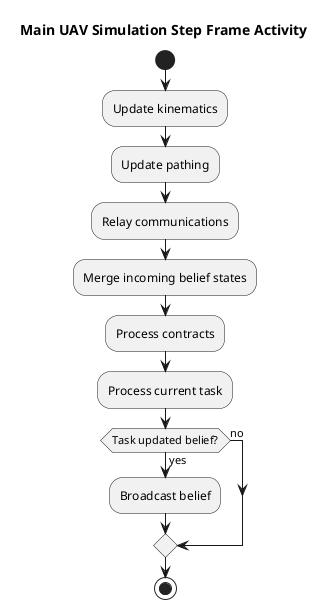 @startuml

title Main UAV Simulation Step Frame Activity

start
:Update kinematics;
:Update pathing;
:Relay communications;
:Merge incoming belief states;
:Process contracts;
:Process current task;

if (Task updated belief?) then (yes)
  :Broadcast belief;
else (no)
endif

stop

@enduml

